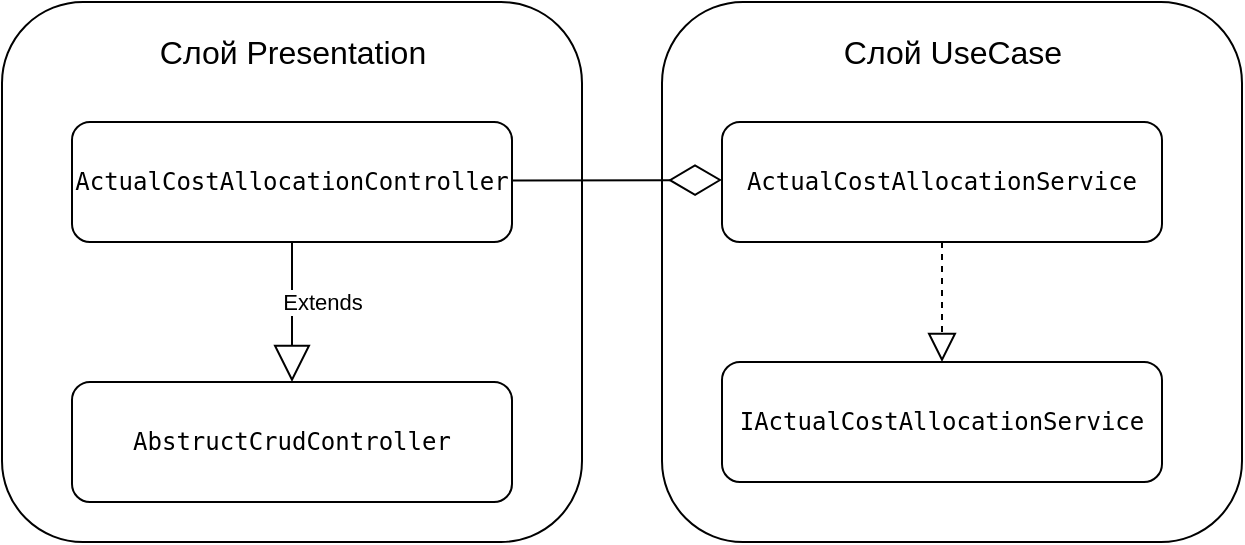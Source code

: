 <mxfile version="24.4.4" type="github">
  <diagram name="Страница — 1" id="tyME_XcxKICsSEQDu0IO">
    <mxGraphModel dx="1300" dy="714" grid="1" gridSize="10" guides="1" tooltips="1" connect="1" arrows="1" fold="1" page="1" pageScale="1" pageWidth="827" pageHeight="1169" math="0" shadow="0">
      <root>
        <mxCell id="0" />
        <mxCell id="1" parent="0" />
        <mxCell id="a6t6iBsAkW9Ld2z77R7q-1" value="" style="rounded=1;whiteSpace=wrap;html=1;fillColor=none;" vertex="1" parent="1">
          <mxGeometry x="20" y="230" width="290" height="270" as="geometry" />
        </mxCell>
        <mxCell id="a6t6iBsAkW9Ld2z77R7q-2" value="&lt;font style=&quot;font-size: 16px;&quot;&gt;Слой Presentation&lt;/font&gt;" style="text;html=1;align=center;verticalAlign=middle;whiteSpace=wrap;rounded=0;" vertex="1" parent="1">
          <mxGeometry x="82.5" y="240" width="165" height="30" as="geometry" />
        </mxCell>
        <mxCell id="a6t6iBsAkW9Ld2z77R7q-3" value="&lt;div style=&quot;&quot;&gt;&lt;pre style=&quot;font-family: &amp;quot;JetBrains Mono&amp;quot;, monospace;&quot;&gt;&lt;span style=&quot;background-color: rgb(255, 255, 255);&quot;&gt;ActualCostAllocationController&lt;/span&gt;&lt;/pre&gt;&lt;/div&gt;" style="rounded=1;whiteSpace=wrap;html=1;" vertex="1" parent="1">
          <mxGeometry x="55" y="290" width="220" height="60" as="geometry" />
        </mxCell>
        <mxCell id="a6t6iBsAkW9Ld2z77R7q-6" value="Extends" style="endArrow=block;endSize=16;endFill=0;html=1;rounded=0;exitX=0.5;exitY=1;exitDx=0;exitDy=0;entryX=0.5;entryY=0;entryDx=0;entryDy=0;" edge="1" parent="1" source="a6t6iBsAkW9Ld2z77R7q-3" target="a6t6iBsAkW9Ld2z77R7q-7">
          <mxGeometry x="-0.143" y="15" width="160" relative="1" as="geometry">
            <mxPoint x="400" y="350" as="sourcePoint" />
            <mxPoint x="560" y="350" as="targetPoint" />
            <mxPoint as="offset" />
          </mxGeometry>
        </mxCell>
        <mxCell id="a6t6iBsAkW9Ld2z77R7q-7" value="&lt;div style=&quot;&quot;&gt;&lt;pre style=&quot;font-family: &amp;quot;JetBrains Mono&amp;quot;, monospace;&quot;&gt;&lt;span style=&quot;background-color: rgb(255, 255, 255);&quot;&gt;AbstructCrudController&lt;/span&gt;&lt;/pre&gt;&lt;/div&gt;" style="rounded=1;whiteSpace=wrap;html=1;" vertex="1" parent="1">
          <mxGeometry x="55" y="420" width="220" height="60" as="geometry" />
        </mxCell>
        <mxCell id="a6t6iBsAkW9Ld2z77R7q-10" value="" style="rounded=1;whiteSpace=wrap;html=1;fillColor=none;" vertex="1" parent="1">
          <mxGeometry x="350" y="230" width="290" height="270" as="geometry" />
        </mxCell>
        <mxCell id="a6t6iBsAkW9Ld2z77R7q-11" value="&lt;font style=&quot;font-size: 16px;&quot;&gt;Слой UseCase&lt;/font&gt;" style="text;html=1;align=center;verticalAlign=middle;whiteSpace=wrap;rounded=0;" vertex="1" parent="1">
          <mxGeometry x="412.5" y="240" width="165" height="30" as="geometry" />
        </mxCell>
        <mxCell id="a6t6iBsAkW9Ld2z77R7q-12" value="&lt;div style=&quot;&quot;&gt;&lt;pre style=&quot;font-family: &amp;quot;JetBrains Mono&amp;quot;, monospace;&quot;&gt;&lt;span style=&quot;background-color: rgb(255, 255, 255);&quot;&gt;ActualCostAllocationService&lt;/span&gt;&lt;/pre&gt;&lt;/div&gt;" style="rounded=1;whiteSpace=wrap;html=1;" vertex="1" parent="1">
          <mxGeometry x="380" y="290" width="220" height="60" as="geometry" />
        </mxCell>
        <mxCell id="a6t6iBsAkW9Ld2z77R7q-13" value="&lt;div style=&quot;&quot;&gt;&lt;pre style=&quot;font-family: &amp;quot;JetBrains Mono&amp;quot;, monospace;&quot;&gt;&lt;span style=&quot;background-color: rgb(255, 255, 255);&quot;&gt;IActualCostAllocationService&lt;/span&gt;&lt;/pre&gt;&lt;/div&gt;" style="rounded=1;whiteSpace=wrap;html=1;" vertex="1" parent="1">
          <mxGeometry x="380" y="410" width="220" height="60" as="geometry" />
        </mxCell>
        <mxCell id="a6t6iBsAkW9Ld2z77R7q-14" value="" style="endArrow=block;dashed=1;endFill=0;endSize=12;html=1;rounded=0;exitX=0.5;exitY=1;exitDx=0;exitDy=0;entryX=0.5;entryY=0;entryDx=0;entryDy=0;" edge="1" parent="1" source="a6t6iBsAkW9Ld2z77R7q-12" target="a6t6iBsAkW9Ld2z77R7q-13">
          <mxGeometry width="160" relative="1" as="geometry">
            <mxPoint x="480" y="370" as="sourcePoint" />
            <mxPoint x="640" y="370" as="targetPoint" />
          </mxGeometry>
        </mxCell>
        <mxCell id="a6t6iBsAkW9Ld2z77R7q-15" value="" style="endArrow=diamondThin;endFill=0;endSize=24;html=1;rounded=0;" edge="1" parent="1">
          <mxGeometry width="160" relative="1" as="geometry">
            <mxPoint x="275" y="319.29" as="sourcePoint" />
            <mxPoint x="380" y="319" as="targetPoint" />
          </mxGeometry>
        </mxCell>
      </root>
    </mxGraphModel>
  </diagram>
</mxfile>
